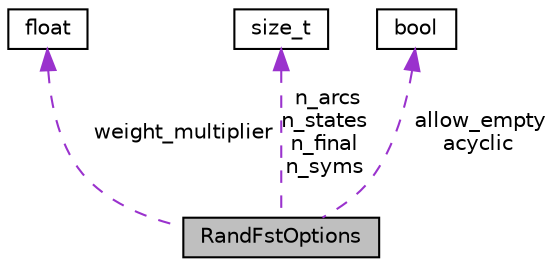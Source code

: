 digraph "RandFstOptions"
{
  edge [fontname="Helvetica",fontsize="10",labelfontname="Helvetica",labelfontsize="10"];
  node [fontname="Helvetica",fontsize="10",shape=record];
  Node1 [label="RandFstOptions",height=0.2,width=0.4,color="black", fillcolor="grey75", style="filled", fontcolor="black"];
  Node2 -> Node1 [dir="back",color="darkorchid3",fontsize="10",style="dashed",label=" weight_multiplier" ,fontname="Helvetica"];
  Node2 [label="float",height=0.2,width=0.4,color="black", fillcolor="white", style="filled",URL="$classfloat.html"];
  Node3 -> Node1 [dir="back",color="darkorchid3",fontsize="10",style="dashed",label=" n_arcs\nn_states\nn_final\nn_syms" ,fontname="Helvetica"];
  Node3 [label="size_t",height=0.2,width=0.4,color="black", fillcolor="white", style="filled",URL="$classsize__t.html"];
  Node4 -> Node1 [dir="back",color="darkorchid3",fontsize="10",style="dashed",label=" allow_empty\nacyclic" ,fontname="Helvetica"];
  Node4 [label="bool",height=0.2,width=0.4,color="black", fillcolor="white", style="filled",URL="$classbool.html"];
}

